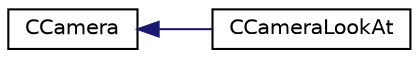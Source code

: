 digraph "Graphe hiérarchique des classes"
{
  edge [fontname="Helvetica",fontsize="10",labelfontname="Helvetica",labelfontsize="10"];
  node [fontname="Helvetica",fontsize="10",shape=record];
  rankdir="LR";
  Node1 [label="CCamera",height=0.2,width=0.4,color="black", fillcolor="white", style="filled",URL="$class_c_camera.html"];
  Node1 -> Node2 [dir="back",color="midnightblue",fontsize="10",style="solid",fontname="Helvetica"];
  Node2 [label="CCameraLookAt",height=0.2,width=0.4,color="black", fillcolor="white", style="filled",URL="$class_c_camera_look_at.html"];
}

